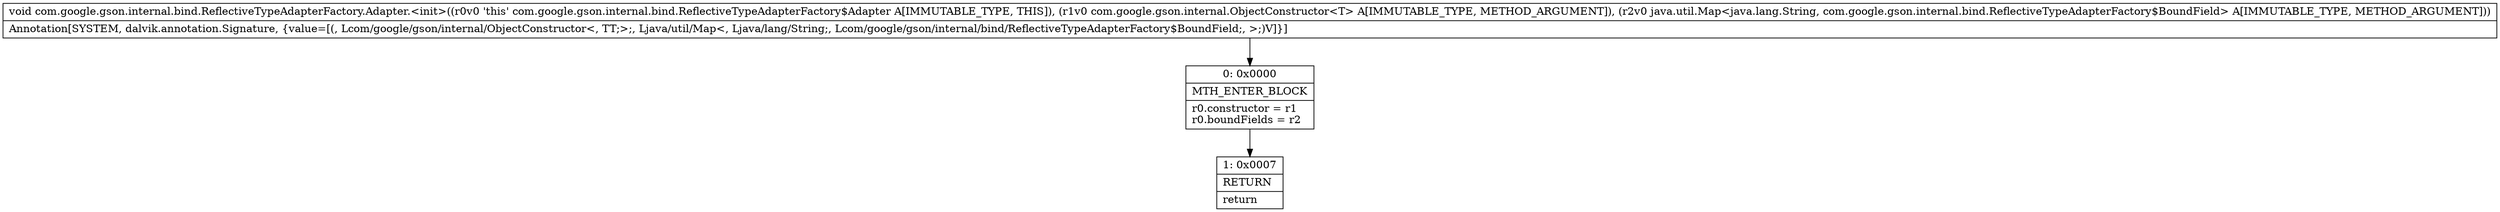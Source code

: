 digraph "CFG forcom.google.gson.internal.bind.ReflectiveTypeAdapterFactory.Adapter.\<init\>(Lcom\/google\/gson\/internal\/ObjectConstructor;Ljava\/util\/Map;)V" {
Node_0 [shape=record,label="{0\:\ 0x0000|MTH_ENTER_BLOCK\l|r0.constructor = r1\lr0.boundFields = r2\l}"];
Node_1 [shape=record,label="{1\:\ 0x0007|RETURN\l|return\l}"];
MethodNode[shape=record,label="{void com.google.gson.internal.bind.ReflectiveTypeAdapterFactory.Adapter.\<init\>((r0v0 'this' com.google.gson.internal.bind.ReflectiveTypeAdapterFactory$Adapter A[IMMUTABLE_TYPE, THIS]), (r1v0 com.google.gson.internal.ObjectConstructor\<T\> A[IMMUTABLE_TYPE, METHOD_ARGUMENT]), (r2v0 java.util.Map\<java.lang.String, com.google.gson.internal.bind.ReflectiveTypeAdapterFactory$BoundField\> A[IMMUTABLE_TYPE, METHOD_ARGUMENT]))  | Annotation[SYSTEM, dalvik.annotation.Signature, \{value=[(, Lcom\/google\/gson\/internal\/ObjectConstructor\<, TT;\>;, Ljava\/util\/Map\<, Ljava\/lang\/String;, Lcom\/google\/gson\/internal\/bind\/ReflectiveTypeAdapterFactory$BoundField;, \>;)V]\}]\l}"];
MethodNode -> Node_0;
Node_0 -> Node_1;
}

